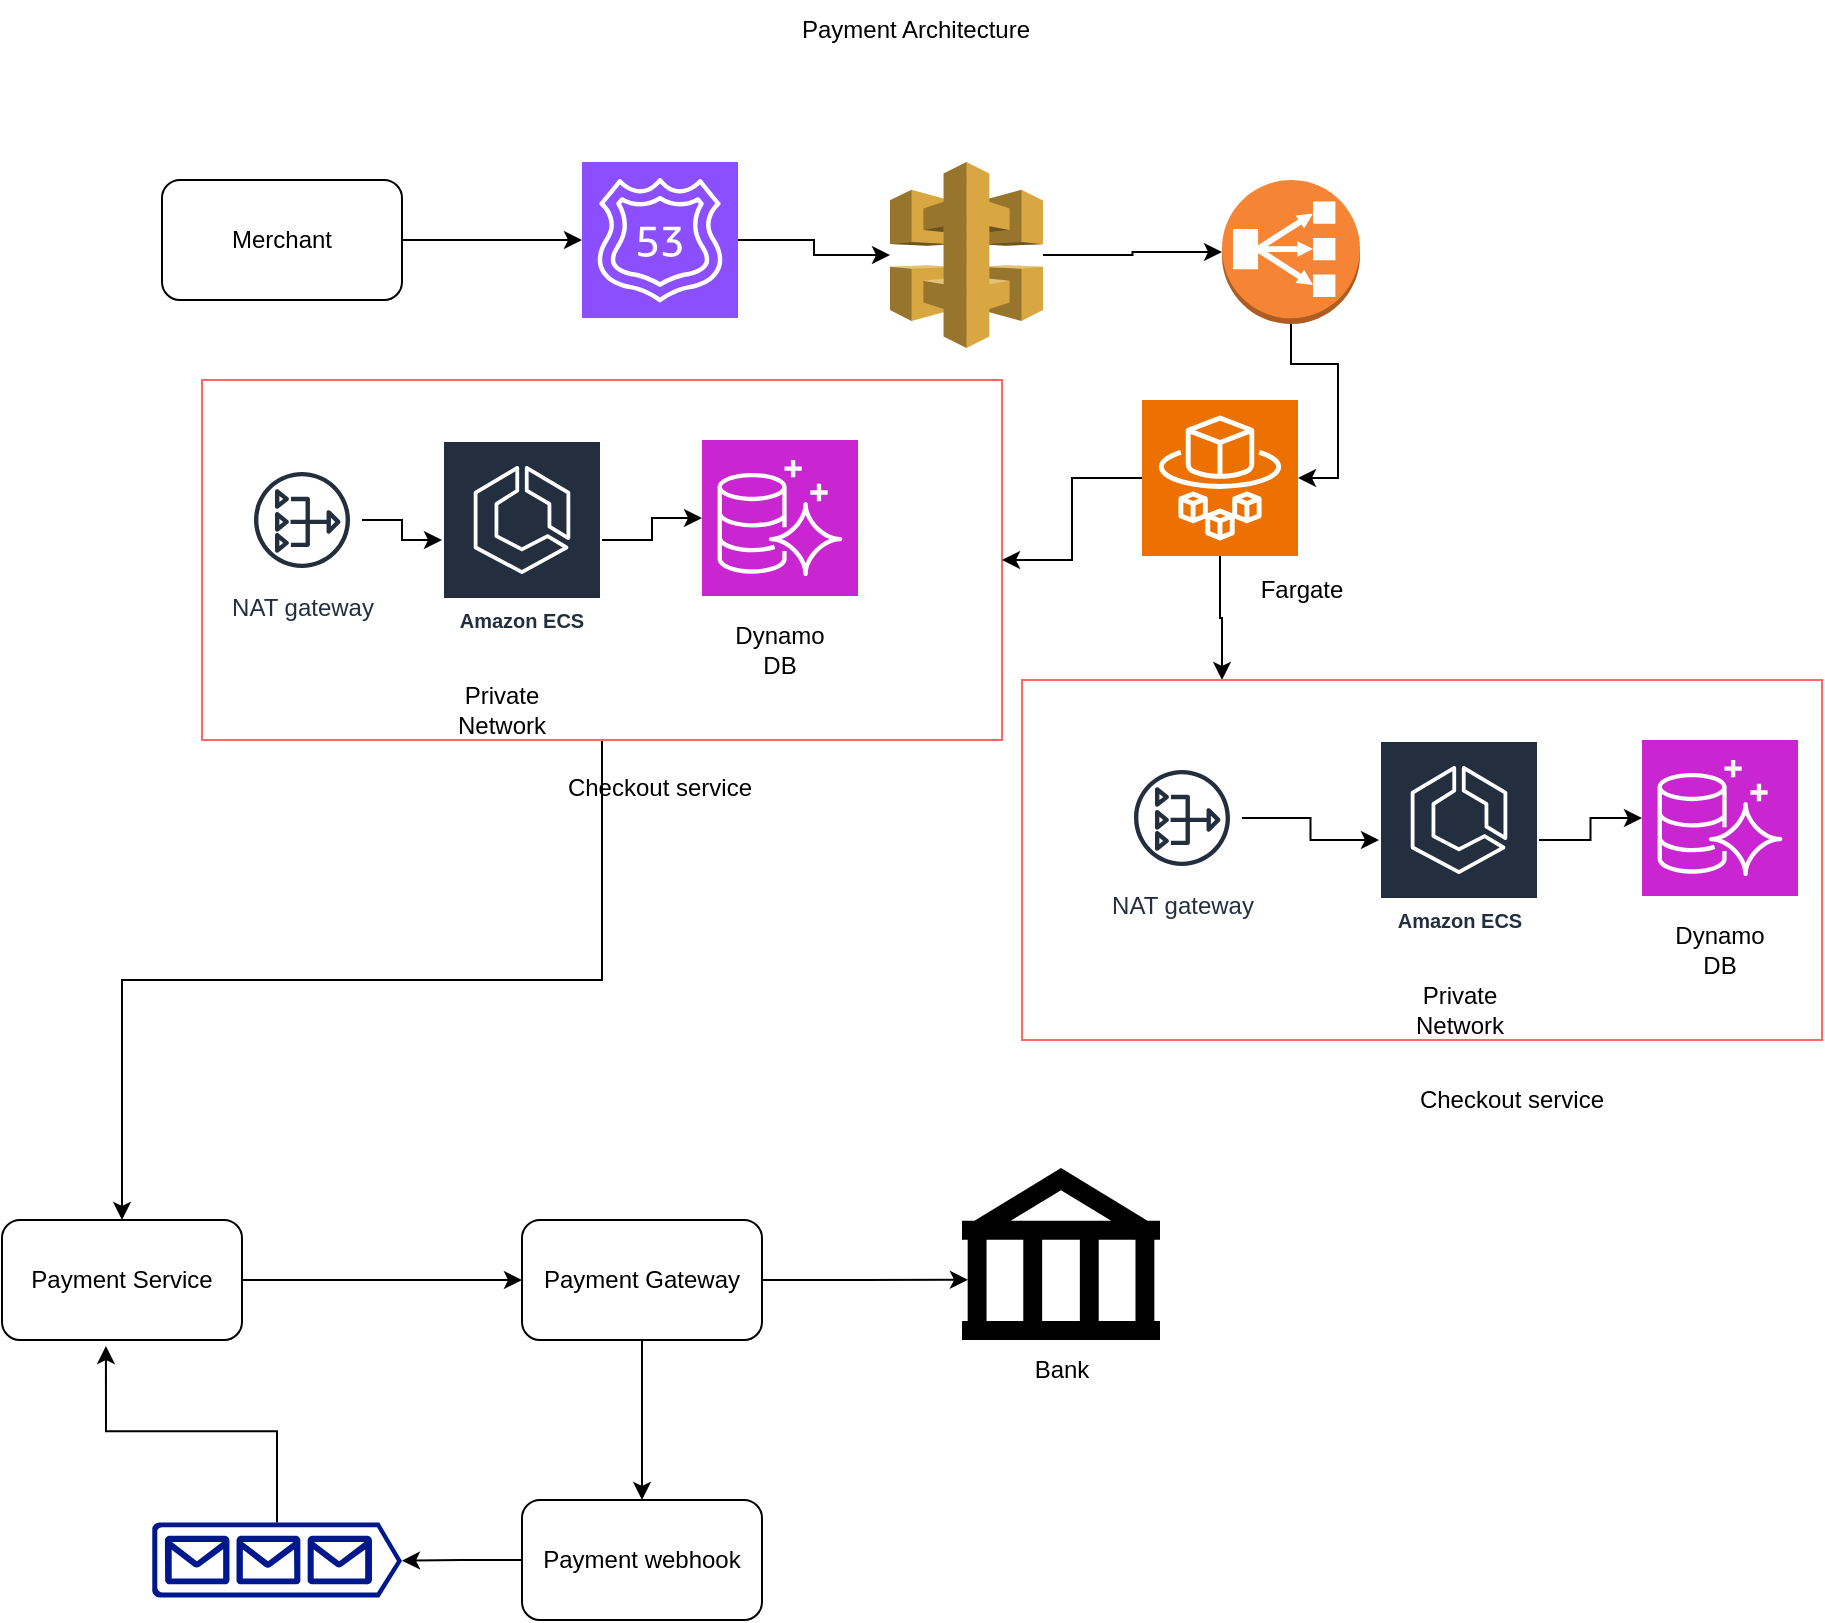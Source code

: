 <mxfile version="22.0.4" type="github">
  <diagram name="Page-1" id="Od0HrYcrxd3IYDJddU-p">
    <mxGraphModel dx="1781" dy="610" grid="1" gridSize="10" guides="1" tooltips="1" connect="1" arrows="1" fold="1" page="1" pageScale="1" pageWidth="827" pageHeight="1169" math="0" shadow="0">
      <root>
        <mxCell id="0" />
        <mxCell id="1" parent="0" />
        <mxCell id="_5tm6AC8fSd4CqpAaEgZ-37" style="edgeStyle=orthogonalEdgeStyle;rounded=0;orthogonalLoop=1;jettySize=auto;html=1;" edge="1" parent="1" source="_5tm6AC8fSd4CqpAaEgZ-19" target="_5tm6AC8fSd4CqpAaEgZ-38">
          <mxGeometry relative="1" as="geometry">
            <mxPoint x="30" y="660" as="targetPoint" />
          </mxGeometry>
        </mxCell>
        <mxCell id="_5tm6AC8fSd4CqpAaEgZ-19" value="" style="rounded=0;whiteSpace=wrap;html=1;fillColor=none;strokeColor=#FF6666;" vertex="1" parent="1">
          <mxGeometry x="70" y="210" width="400" height="180" as="geometry" />
        </mxCell>
        <mxCell id="_5tm6AC8fSd4CqpAaEgZ-7" style="edgeStyle=orthogonalEdgeStyle;rounded=0;orthogonalLoop=1;jettySize=auto;html=1;" edge="1" parent="1" source="_5tm6AC8fSd4CqpAaEgZ-1" target="_5tm6AC8fSd4CqpAaEgZ-6">
          <mxGeometry relative="1" as="geometry" />
        </mxCell>
        <mxCell id="_5tm6AC8fSd4CqpAaEgZ-1" value="Merchant" style="rounded=1;whiteSpace=wrap;html=1;" vertex="1" parent="1">
          <mxGeometry x="50" y="110" width="120" height="60" as="geometry" />
        </mxCell>
        <mxCell id="_5tm6AC8fSd4CqpAaEgZ-41" value="" style="edgeStyle=orthogonalEdgeStyle;rounded=0;orthogonalLoop=1;jettySize=auto;html=1;" edge="1" parent="1" source="_5tm6AC8fSd4CqpAaEgZ-3" target="_5tm6AC8fSd4CqpAaEgZ-40">
          <mxGeometry relative="1" as="geometry" />
        </mxCell>
        <mxCell id="_5tm6AC8fSd4CqpAaEgZ-3" value="Payment Gateway" style="rounded=1;whiteSpace=wrap;html=1;" vertex="1" parent="1">
          <mxGeometry x="230" y="630" width="120" height="60" as="geometry" />
        </mxCell>
        <mxCell id="_5tm6AC8fSd4CqpAaEgZ-4" value="" style="shape=mxgraph.signs.travel.bank;html=1;pointerEvents=1;fillColor=#000000;strokeColor=none;verticalLabelPosition=bottom;verticalAlign=top;align=center;" vertex="1" parent="1">
          <mxGeometry x="450" y="604" width="99" height="86" as="geometry" />
        </mxCell>
        <mxCell id="_5tm6AC8fSd4CqpAaEgZ-5" style="edgeStyle=orthogonalEdgeStyle;rounded=0;orthogonalLoop=1;jettySize=auto;html=1;entryX=0.03;entryY=0.65;entryDx=0;entryDy=0;entryPerimeter=0;" edge="1" parent="1" source="_5tm6AC8fSd4CqpAaEgZ-3" target="_5tm6AC8fSd4CqpAaEgZ-4">
          <mxGeometry relative="1" as="geometry" />
        </mxCell>
        <mxCell id="_5tm6AC8fSd4CqpAaEgZ-9" style="edgeStyle=orthogonalEdgeStyle;rounded=0;orthogonalLoop=1;jettySize=auto;html=1;" edge="1" parent="1" source="_5tm6AC8fSd4CqpAaEgZ-6" target="_5tm6AC8fSd4CqpAaEgZ-8">
          <mxGeometry relative="1" as="geometry" />
        </mxCell>
        <mxCell id="_5tm6AC8fSd4CqpAaEgZ-6" value="" style="sketch=0;points=[[0,0,0],[0.25,0,0],[0.5,0,0],[0.75,0,0],[1,0,0],[0,1,0],[0.25,1,0],[0.5,1,0],[0.75,1,0],[1,1,0],[0,0.25,0],[0,0.5,0],[0,0.75,0],[1,0.25,0],[1,0.5,0],[1,0.75,0]];outlineConnect=0;fontColor=#232F3E;fillColor=#8C4FFF;strokeColor=#ffffff;dashed=0;verticalLabelPosition=bottom;verticalAlign=top;align=center;html=1;fontSize=12;fontStyle=0;aspect=fixed;shape=mxgraph.aws4.resourceIcon;resIcon=mxgraph.aws4.route_53;" vertex="1" parent="1">
          <mxGeometry x="260" y="101" width="78" height="78" as="geometry" />
        </mxCell>
        <mxCell id="_5tm6AC8fSd4CqpAaEgZ-8" value="" style="outlineConnect=0;dashed=0;verticalLabelPosition=bottom;verticalAlign=top;align=center;html=1;shape=mxgraph.aws3.api_gateway;fillColor=#D9A741;gradientColor=none;" vertex="1" parent="1">
          <mxGeometry x="414" y="101" width="76.5" height="93" as="geometry" />
        </mxCell>
        <mxCell id="_5tm6AC8fSd4CqpAaEgZ-10" value="" style="outlineConnect=0;dashed=0;verticalLabelPosition=bottom;verticalAlign=top;align=center;html=1;shape=mxgraph.aws3.classic_load_balancer;fillColor=#F58534;gradientColor=none;" vertex="1" parent="1">
          <mxGeometry x="580" y="110" width="69" height="72" as="geometry" />
        </mxCell>
        <mxCell id="_5tm6AC8fSd4CqpAaEgZ-11" style="edgeStyle=orthogonalEdgeStyle;rounded=0;orthogonalLoop=1;jettySize=auto;html=1;entryX=0;entryY=0.5;entryDx=0;entryDy=0;entryPerimeter=0;" edge="1" parent="1" source="_5tm6AC8fSd4CqpAaEgZ-8" target="_5tm6AC8fSd4CqpAaEgZ-10">
          <mxGeometry relative="1" as="geometry" />
        </mxCell>
        <mxCell id="_5tm6AC8fSd4CqpAaEgZ-28" style="edgeStyle=orthogonalEdgeStyle;rounded=0;orthogonalLoop=1;jettySize=auto;html=1;" edge="1" parent="1" source="_5tm6AC8fSd4CqpAaEgZ-12" target="_5tm6AC8fSd4CqpAaEgZ-16">
          <mxGeometry relative="1" as="geometry" />
        </mxCell>
        <mxCell id="_5tm6AC8fSd4CqpAaEgZ-12" value="Amazon ECS" style="sketch=0;outlineConnect=0;fontColor=#232F3E;gradientColor=none;strokeColor=#ffffff;fillColor=#232F3E;dashed=0;verticalLabelPosition=middle;verticalAlign=bottom;align=center;html=1;whiteSpace=wrap;fontSize=10;fontStyle=1;spacing=3;shape=mxgraph.aws4.productIcon;prIcon=mxgraph.aws4.ecs;" vertex="1" parent="1">
          <mxGeometry x="190" y="240" width="80" height="100" as="geometry" />
        </mxCell>
        <mxCell id="_5tm6AC8fSd4CqpAaEgZ-15" style="edgeStyle=orthogonalEdgeStyle;rounded=0;orthogonalLoop=1;jettySize=auto;html=1;" edge="1" parent="1" source="_5tm6AC8fSd4CqpAaEgZ-13" target="_5tm6AC8fSd4CqpAaEgZ-19">
          <mxGeometry relative="1" as="geometry" />
        </mxCell>
        <mxCell id="_5tm6AC8fSd4CqpAaEgZ-27" style="edgeStyle=orthogonalEdgeStyle;rounded=0;orthogonalLoop=1;jettySize=auto;html=1;entryX=0.25;entryY=0;entryDx=0;entryDy=0;" edge="1" parent="1" source="_5tm6AC8fSd4CqpAaEgZ-13" target="_5tm6AC8fSd4CqpAaEgZ-21">
          <mxGeometry relative="1" as="geometry" />
        </mxCell>
        <mxCell id="_5tm6AC8fSd4CqpAaEgZ-13" value="" style="sketch=0;points=[[0,0,0],[0.25,0,0],[0.5,0,0],[0.75,0,0],[1,0,0],[0,1,0],[0.25,1,0],[0.5,1,0],[0.75,1,0],[1,1,0],[0,0.25,0],[0,0.5,0],[0,0.75,0],[1,0.25,0],[1,0.5,0],[1,0.75,0]];outlineConnect=0;fontColor=#232F3E;fillColor=#ED7100;strokeColor=#ffffff;dashed=0;verticalLabelPosition=bottom;verticalAlign=top;align=center;html=1;fontSize=12;fontStyle=0;aspect=fixed;shape=mxgraph.aws4.resourceIcon;resIcon=mxgraph.aws4.fargate;" vertex="1" parent="1">
          <mxGeometry x="540" y="220" width="78" height="78" as="geometry" />
        </mxCell>
        <mxCell id="_5tm6AC8fSd4CqpAaEgZ-14" style="edgeStyle=orthogonalEdgeStyle;rounded=0;orthogonalLoop=1;jettySize=auto;html=1;entryX=1;entryY=0.5;entryDx=0;entryDy=0;entryPerimeter=0;" edge="1" parent="1" source="_5tm6AC8fSd4CqpAaEgZ-10" target="_5tm6AC8fSd4CqpAaEgZ-13">
          <mxGeometry relative="1" as="geometry" />
        </mxCell>
        <mxCell id="_5tm6AC8fSd4CqpAaEgZ-16" value="" style="sketch=0;points=[[0,0,0],[0.25,0,0],[0.5,0,0],[0.75,0,0],[1,0,0],[0,1,0],[0.25,1,0],[0.5,1,0],[0.75,1,0],[1,1,0],[0,0.25,0],[0,0.5,0],[0,0.75,0],[1,0.25,0],[1,0.5,0],[1,0.75,0]];outlineConnect=0;fontColor=#232F3E;fillColor=#C925D1;strokeColor=#ffffff;dashed=0;verticalLabelPosition=bottom;verticalAlign=top;align=center;html=1;fontSize=12;fontStyle=0;aspect=fixed;shape=mxgraph.aws4.resourceIcon;resIcon=mxgraph.aws4.aurora;" vertex="1" parent="1">
          <mxGeometry x="320" y="240" width="78" height="78" as="geometry" />
        </mxCell>
        <mxCell id="_5tm6AC8fSd4CqpAaEgZ-29" style="edgeStyle=orthogonalEdgeStyle;rounded=0;orthogonalLoop=1;jettySize=auto;html=1;" edge="1" parent="1" source="_5tm6AC8fSd4CqpAaEgZ-18" target="_5tm6AC8fSd4CqpAaEgZ-12">
          <mxGeometry relative="1" as="geometry" />
        </mxCell>
        <mxCell id="_5tm6AC8fSd4CqpAaEgZ-18" value="NAT gateway" style="sketch=0;outlineConnect=0;fontColor=#232F3E;gradientColor=none;strokeColor=#232F3E;fillColor=#ffffff;dashed=0;verticalLabelPosition=bottom;verticalAlign=top;align=center;html=1;fontSize=12;fontStyle=0;aspect=fixed;shape=mxgraph.aws4.resourceIcon;resIcon=mxgraph.aws4.nat_gateway;" vertex="1" parent="1">
          <mxGeometry x="90" y="250" width="60" height="60" as="geometry" />
        </mxCell>
        <mxCell id="_5tm6AC8fSd4CqpAaEgZ-21" value="" style="rounded=0;whiteSpace=wrap;html=1;fillColor=none;strokeColor=#FF6666;" vertex="1" parent="1">
          <mxGeometry x="480" y="360" width="400" height="180" as="geometry" />
        </mxCell>
        <mxCell id="_5tm6AC8fSd4CqpAaEgZ-26" style="edgeStyle=orthogonalEdgeStyle;rounded=0;orthogonalLoop=1;jettySize=auto;html=1;" edge="1" parent="1" source="_5tm6AC8fSd4CqpAaEgZ-22" target="_5tm6AC8fSd4CqpAaEgZ-23">
          <mxGeometry relative="1" as="geometry" />
        </mxCell>
        <mxCell id="_5tm6AC8fSd4CqpAaEgZ-22" value="Amazon ECS" style="sketch=0;outlineConnect=0;fontColor=#232F3E;gradientColor=none;strokeColor=#ffffff;fillColor=#232F3E;dashed=0;verticalLabelPosition=middle;verticalAlign=bottom;align=center;html=1;whiteSpace=wrap;fontSize=10;fontStyle=1;spacing=3;shape=mxgraph.aws4.productIcon;prIcon=mxgraph.aws4.ecs;" vertex="1" parent="1">
          <mxGeometry x="658.5" y="390" width="80" height="100" as="geometry" />
        </mxCell>
        <mxCell id="_5tm6AC8fSd4CqpAaEgZ-23" value="" style="sketch=0;points=[[0,0,0],[0.25,0,0],[0.5,0,0],[0.75,0,0],[1,0,0],[0,1,0],[0.25,1,0],[0.5,1,0],[0.75,1,0],[1,1,0],[0,0.25,0],[0,0.5,0],[0,0.75,0],[1,0.25,0],[1,0.5,0],[1,0.75,0]];outlineConnect=0;fontColor=#232F3E;fillColor=#C925D1;strokeColor=#ffffff;dashed=0;verticalLabelPosition=bottom;verticalAlign=top;align=center;html=1;fontSize=12;fontStyle=0;aspect=fixed;shape=mxgraph.aws4.resourceIcon;resIcon=mxgraph.aws4.aurora;" vertex="1" parent="1">
          <mxGeometry x="790" y="390" width="78" height="78" as="geometry" />
        </mxCell>
        <mxCell id="_5tm6AC8fSd4CqpAaEgZ-25" style="edgeStyle=orthogonalEdgeStyle;rounded=0;orthogonalLoop=1;jettySize=auto;html=1;" edge="1" parent="1" source="_5tm6AC8fSd4CqpAaEgZ-24" target="_5tm6AC8fSd4CqpAaEgZ-22">
          <mxGeometry relative="1" as="geometry" />
        </mxCell>
        <mxCell id="_5tm6AC8fSd4CqpAaEgZ-24" value="NAT gateway" style="sketch=0;outlineConnect=0;fontColor=#232F3E;gradientColor=none;strokeColor=#232F3E;fillColor=#ffffff;dashed=0;verticalLabelPosition=bottom;verticalAlign=top;align=center;html=1;fontSize=12;fontStyle=0;aspect=fixed;shape=mxgraph.aws4.resourceIcon;resIcon=mxgraph.aws4.nat_gateway;" vertex="1" parent="1">
          <mxGeometry x="530" y="399" width="60" height="60" as="geometry" />
        </mxCell>
        <mxCell id="_5tm6AC8fSd4CqpAaEgZ-30" value="Dynamo DB" style="text;html=1;strokeColor=none;fillColor=none;align=center;verticalAlign=middle;whiteSpace=wrap;rounded=0;" vertex="1" parent="1">
          <mxGeometry x="329" y="330" width="60" height="30" as="geometry" />
        </mxCell>
        <mxCell id="_5tm6AC8fSd4CqpAaEgZ-31" value="Dynamo DB" style="text;html=1;strokeColor=none;fillColor=none;align=center;verticalAlign=middle;whiteSpace=wrap;rounded=0;" vertex="1" parent="1">
          <mxGeometry x="799" y="480" width="60" height="30" as="geometry" />
        </mxCell>
        <mxCell id="_5tm6AC8fSd4CqpAaEgZ-32" value="Fargate" style="text;html=1;strokeColor=none;fillColor=none;align=center;verticalAlign=middle;whiteSpace=wrap;rounded=0;" vertex="1" parent="1">
          <mxGeometry x="590" y="300" width="60" height="30" as="geometry" />
        </mxCell>
        <mxCell id="_5tm6AC8fSd4CqpAaEgZ-33" value="Checkout service" style="text;html=1;strokeColor=none;fillColor=none;align=center;verticalAlign=middle;whiteSpace=wrap;rounded=0;" vertex="1" parent="1">
          <mxGeometry x="244" y="399" width="110" height="30" as="geometry" />
        </mxCell>
        <mxCell id="_5tm6AC8fSd4CqpAaEgZ-36" value="Checkout service" style="text;html=1;strokeColor=none;fillColor=none;align=center;verticalAlign=middle;whiteSpace=wrap;rounded=0;" vertex="1" parent="1">
          <mxGeometry x="670" y="555" width="110" height="30" as="geometry" />
        </mxCell>
        <mxCell id="_5tm6AC8fSd4CqpAaEgZ-39" style="edgeStyle=orthogonalEdgeStyle;rounded=0;orthogonalLoop=1;jettySize=auto;html=1;entryX=0;entryY=0.5;entryDx=0;entryDy=0;" edge="1" parent="1" source="_5tm6AC8fSd4CqpAaEgZ-38" target="_5tm6AC8fSd4CqpAaEgZ-3">
          <mxGeometry relative="1" as="geometry" />
        </mxCell>
        <mxCell id="_5tm6AC8fSd4CqpAaEgZ-38" value="Payment Service" style="rounded=1;whiteSpace=wrap;html=1;" vertex="1" parent="1">
          <mxGeometry x="-30" y="630" width="120" height="60" as="geometry" />
        </mxCell>
        <mxCell id="_5tm6AC8fSd4CqpAaEgZ-40" value="Payment webhook" style="whiteSpace=wrap;html=1;rounded=1;" vertex="1" parent="1">
          <mxGeometry x="230" y="770" width="120" height="60" as="geometry" />
        </mxCell>
        <mxCell id="_5tm6AC8fSd4CqpAaEgZ-42" value="" style="sketch=0;aspect=fixed;pointerEvents=1;shadow=0;dashed=0;html=1;strokeColor=none;labelPosition=center;verticalLabelPosition=bottom;verticalAlign=top;align=center;fillColor=#00188D;shape=mxgraph.azure.queue_generic" vertex="1" parent="1">
          <mxGeometry x="45" y="781.25" width="125" height="37.5" as="geometry" />
        </mxCell>
        <mxCell id="_5tm6AC8fSd4CqpAaEgZ-43" style="edgeStyle=orthogonalEdgeStyle;rounded=0;orthogonalLoop=1;jettySize=auto;html=1;entryX=1;entryY=0.51;entryDx=0;entryDy=0;entryPerimeter=0;" edge="1" parent="1" source="_5tm6AC8fSd4CqpAaEgZ-40" target="_5tm6AC8fSd4CqpAaEgZ-42">
          <mxGeometry relative="1" as="geometry" />
        </mxCell>
        <mxCell id="_5tm6AC8fSd4CqpAaEgZ-44" style="edgeStyle=orthogonalEdgeStyle;rounded=0;orthogonalLoop=1;jettySize=auto;html=1;entryX=0.433;entryY=1.05;entryDx=0;entryDy=0;entryPerimeter=0;" edge="1" parent="1" source="_5tm6AC8fSd4CqpAaEgZ-42" target="_5tm6AC8fSd4CqpAaEgZ-38">
          <mxGeometry relative="1" as="geometry" />
        </mxCell>
        <mxCell id="_5tm6AC8fSd4CqpAaEgZ-45" value="Bank" style="text;html=1;strokeColor=none;fillColor=none;align=center;verticalAlign=middle;whiteSpace=wrap;rounded=0;" vertex="1" parent="1">
          <mxGeometry x="470" y="690" width="60" height="30" as="geometry" />
        </mxCell>
        <mxCell id="_5tm6AC8fSd4CqpAaEgZ-46" value="Private Network" style="text;html=1;strokeColor=none;fillColor=none;align=center;verticalAlign=middle;whiteSpace=wrap;rounded=0;" vertex="1" parent="1">
          <mxGeometry x="190" y="360" width="60" height="30" as="geometry" />
        </mxCell>
        <mxCell id="_5tm6AC8fSd4CqpAaEgZ-47" value="Private Network" style="text;html=1;strokeColor=none;fillColor=none;align=center;verticalAlign=middle;whiteSpace=wrap;rounded=0;" vertex="1" parent="1">
          <mxGeometry x="668.5" y="510" width="60" height="30" as="geometry" />
        </mxCell>
        <mxCell id="_5tm6AC8fSd4CqpAaEgZ-48" value="Payment Architecture" style="text;html=1;strokeColor=none;fillColor=none;align=center;verticalAlign=middle;whiteSpace=wrap;rounded=0;" vertex="1" parent="1">
          <mxGeometry x="354" y="20" width="146" height="30" as="geometry" />
        </mxCell>
      </root>
    </mxGraphModel>
  </diagram>
</mxfile>
